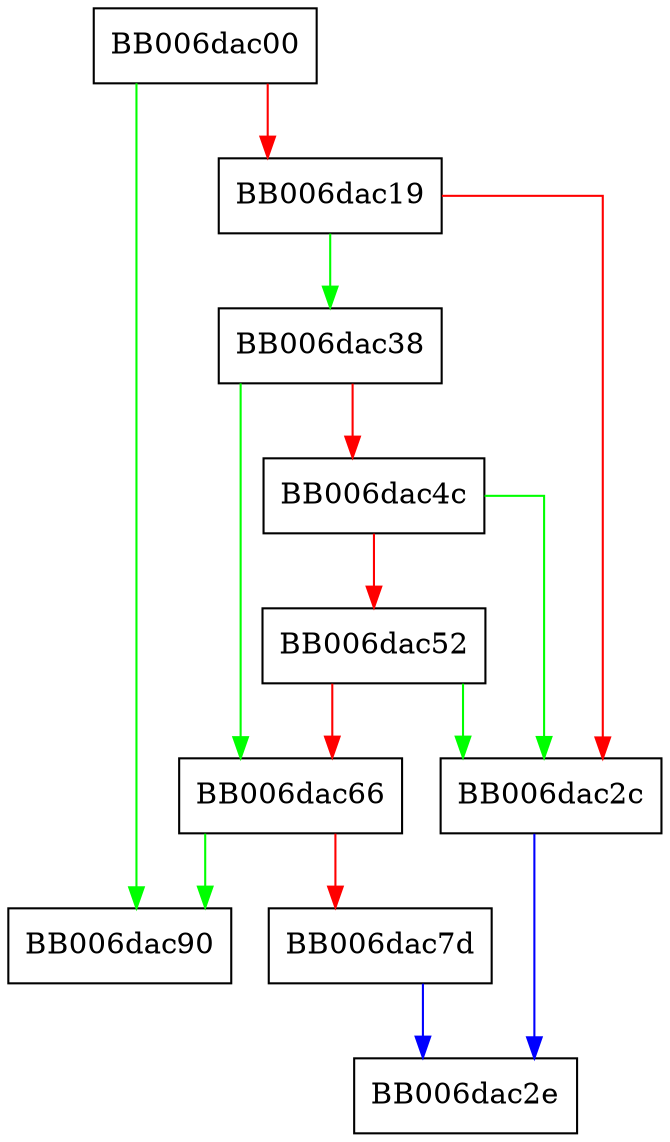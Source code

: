 digraph hmac_set_ctx_params {
  node [shape="box"];
  graph [splines=ortho];
  BB006dac00 -> BB006dac90 [color="green"];
  BB006dac00 -> BB006dac19 [color="red"];
  BB006dac19 -> BB006dac38 [color="green"];
  BB006dac19 -> BB006dac2c [color="red"];
  BB006dac2c -> BB006dac2e [color="blue"];
  BB006dac38 -> BB006dac66 [color="green"];
  BB006dac38 -> BB006dac4c [color="red"];
  BB006dac4c -> BB006dac2c [color="green"];
  BB006dac4c -> BB006dac52 [color="red"];
  BB006dac52 -> BB006dac2c [color="green"];
  BB006dac52 -> BB006dac66 [color="red"];
  BB006dac66 -> BB006dac90 [color="green"];
  BB006dac66 -> BB006dac7d [color="red"];
  BB006dac7d -> BB006dac2e [color="blue"];
}